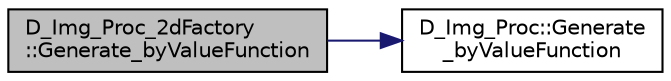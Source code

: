 digraph "D_Img_Proc_2dFactory::Generate_byValueFunction"
{
 // LATEX_PDF_SIZE
  edge [fontname="Helvetica",fontsize="10",labelfontname="Helvetica",labelfontsize="10"];
  node [fontname="Helvetica",fontsize="10",shape=record];
  rankdir="LR";
  Node1 [label="D_Img_Proc_2dFactory\l::Generate_byValueFunction",height=0.2,width=0.4,color="black", fillcolor="grey75", style="filled", fontcolor="black",tooltip=" "];
  Node1 -> Node2 [color="midnightblue",fontsize="10",style="solid"];
  Node2 [label="D_Img_Proc::Generate\l_byValueFunction",height=0.2,width=0.4,color="black", fillcolor="white", style="filled",URL="$class_d___img___proc.html#a9391d6726123f7947a3a5d99dc863fb7",tooltip=" "];
}
